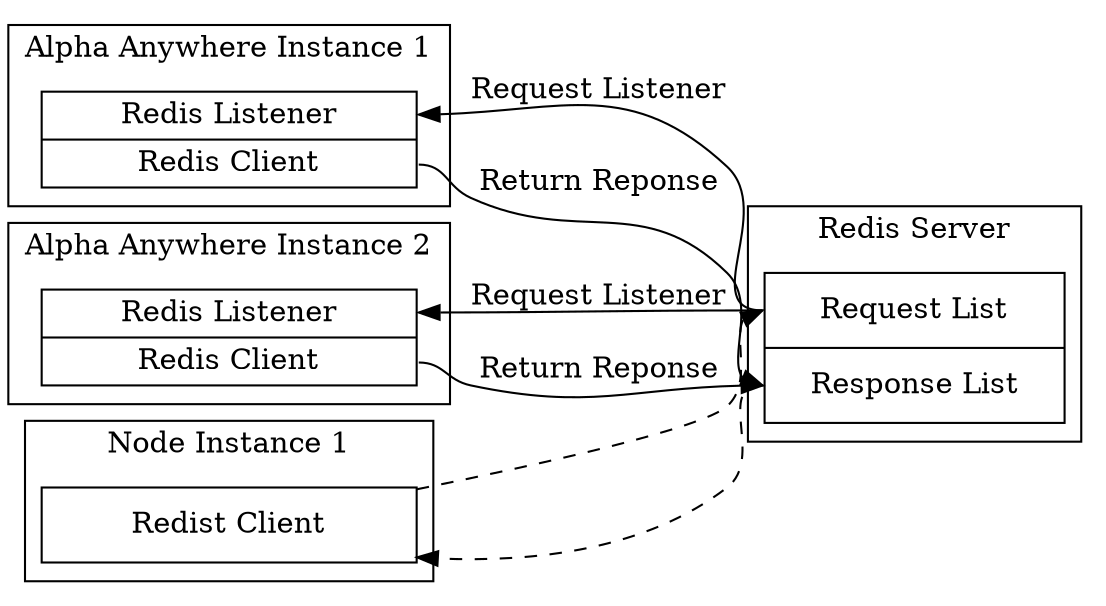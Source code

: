 digraph G {
   rankdir=LR    
   node [shape=record];
   subgraph clusterA {
       label="Alpha Anywhere Instance 1"
       im1 [label="<m>Redis Listener|<r>Redis Client",shape=record,width=2.5];
   }
   subgraph clusterB {
      label="Alpha Anywhere Instance 2"
      im2 [label="<m>Redis Listener|<r>Redis Client",shape=record,width=2.5];
   }
   subgraph clusterC {
     label="Node Instance 1"
     im4 [label="<m>Redist Client",shape=record,width=2.5];
   }
   subgraph clusterD {
       label="Redis Server"
       q1 [label="<m>Request List|<r>Response List",shape=record,width=2,height=1];
   }
   im1:r -> q1:r [label="Return Reponse"]
   im2:r -> q1:r [label="Return Reponse"]
   im4:m -> q1:m [style=dashed]
   q1:m -> im1:m [label="Request Listener"]
   q1:m -> im2:m [label="Request Listener"]
   q1:r -> im4:m [style=dashed]
}
